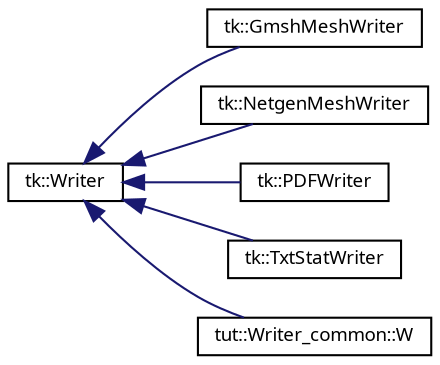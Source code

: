 digraph "Graphical Class Hierarchy"
{
 // INTERACTIVE_SVG=YES
  bgcolor="transparent";
  edge [fontname="sans-serif",fontsize="9",labelfontname="sans-serif",labelfontsize="9"];
  node [fontname="sans-serif",fontsize="9",shape=record];
  rankdir="LR";
  Node1 [label="tk::Writer",height=0.2,width=0.4,color="black",URL="$classtk_1_1_writer.html"];
  Node1 -> Node2 [dir="back",color="midnightblue",fontsize="9",style="solid",fontname="sans-serif"];
  Node2 [label="tk::GmshMeshWriter",height=0.2,width=0.4,color="black",URL="$classtk_1_1_gmsh_mesh_writer.html"];
  Node1 -> Node3 [dir="back",color="midnightblue",fontsize="9",style="solid",fontname="sans-serif"];
  Node3 [label="tk::NetgenMeshWriter",height=0.2,width=0.4,color="black",URL="$classtk_1_1_netgen_mesh_writer.html"];
  Node1 -> Node4 [dir="back",color="midnightblue",fontsize="9",style="solid",fontname="sans-serif"];
  Node4 [label="tk::PDFWriter",height=0.2,width=0.4,color="black",URL="$classtk_1_1_p_d_f_writer.html",tooltip="PDFWriter : Writer. "];
  Node1 -> Node5 [dir="back",color="midnightblue",fontsize="9",style="solid",fontname="sans-serif"];
  Node5 [label="tk::TxtStatWriter",height=0.2,width=0.4,color="black",URL="$classtk_1_1_txt_stat_writer.html",tooltip="TxtStatWriter : tk::Writer. "];
  Node1 -> Node6 [dir="back",color="midnightblue",fontsize="9",style="solid",fontname="sans-serif"];
  Node6 [label="tut::Writer_common::W",height=0.2,width=0.4,color="black",URL="$structtut_1_1_writer__common_1_1_w.html"];
}
